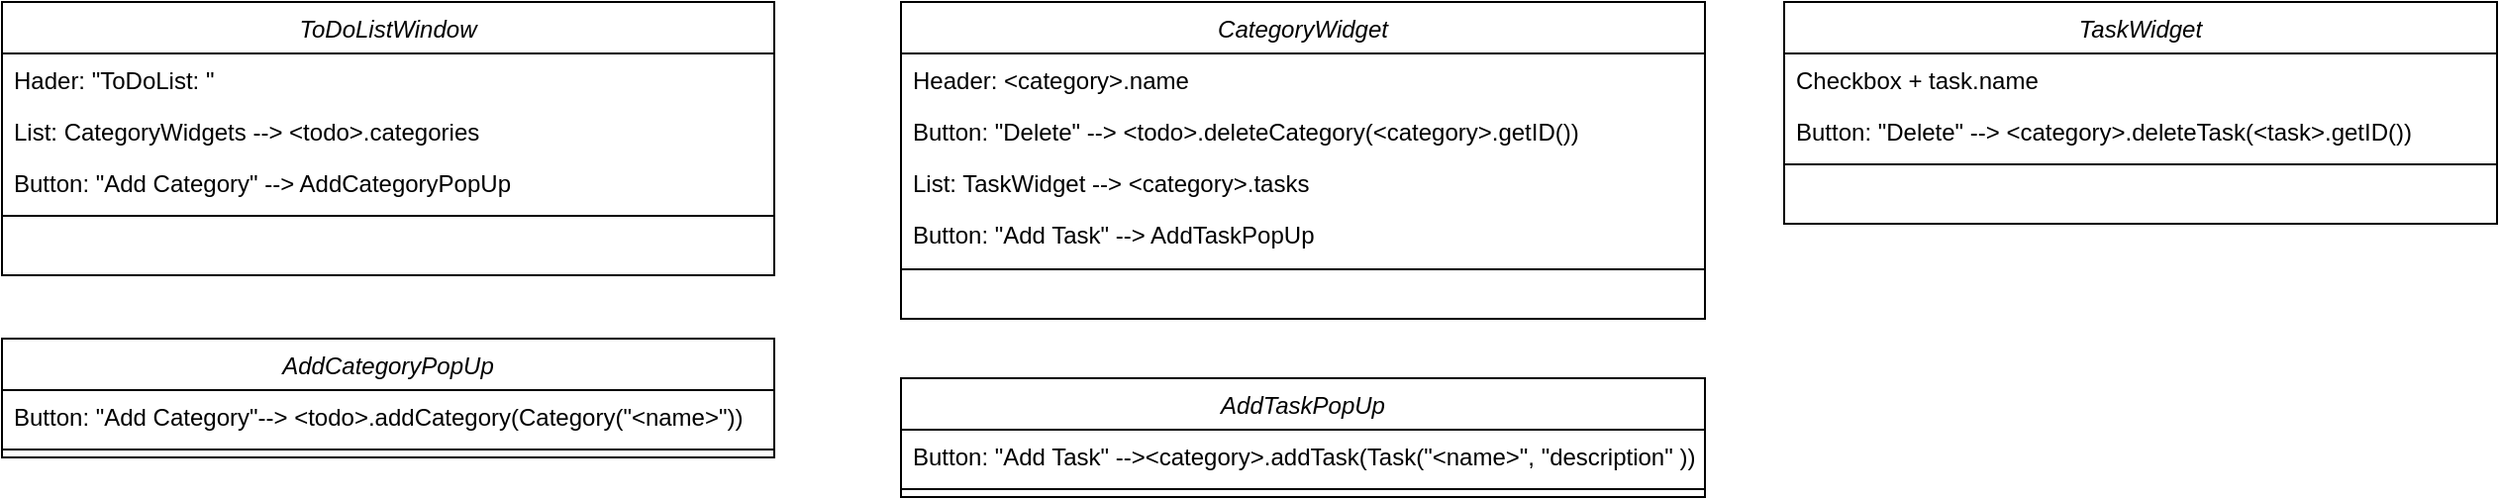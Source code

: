 <mxfile version="21.3.2" type="device">
  <diagram id="C5RBs43oDa-KdzZeNtuy" name="Page-1">
    <mxGraphModel dx="2313" dy="680" grid="1" gridSize="10" guides="1" tooltips="1" connect="1" arrows="1" fold="1" page="1" pageScale="1" pageWidth="827" pageHeight="1169" math="0" shadow="0">
      <root>
        <mxCell id="WIyWlLk6GJQsqaUBKTNV-0" />
        <mxCell id="WIyWlLk6GJQsqaUBKTNV-1" parent="WIyWlLk6GJQsqaUBKTNV-0" />
        <mxCell id="zkfFHV4jXpPFQw0GAbJ--0" value="ToDoListWindow" style="swimlane;fontStyle=2;align=center;verticalAlign=top;childLayout=stackLayout;horizontal=1;startSize=26;horizontalStack=0;resizeParent=1;resizeLast=0;collapsible=1;marginBottom=0;rounded=0;shadow=0;strokeWidth=1;" parent="WIyWlLk6GJQsqaUBKTNV-1" vertex="1">
          <mxGeometry x="-40" y="120" width="390" height="138" as="geometry">
            <mxRectangle x="230" y="140" width="160" height="26" as="alternateBounds" />
          </mxGeometry>
        </mxCell>
        <mxCell id="zkfFHV4jXpPFQw0GAbJ--1" value="Hader: &quot;ToDoList: &quot;" style="text;align=left;verticalAlign=top;spacingLeft=4;spacingRight=4;overflow=hidden;rotatable=0;points=[[0,0.5],[1,0.5]];portConstraint=eastwest;" parent="zkfFHV4jXpPFQw0GAbJ--0" vertex="1">
          <mxGeometry y="26" width="390" height="26" as="geometry" />
        </mxCell>
        <mxCell id="zkfFHV4jXpPFQw0GAbJ--5" value="List: CategoryWidgets --&gt; &lt;todo&gt;.categories" style="text;align=left;verticalAlign=top;spacingLeft=4;spacingRight=4;overflow=hidden;rotatable=0;points=[[0,0.5],[1,0.5]];portConstraint=eastwest;" parent="zkfFHV4jXpPFQw0GAbJ--0" vertex="1">
          <mxGeometry y="52" width="390" height="26" as="geometry" />
        </mxCell>
        <mxCell id="8Vihuv2YHN1od-Ri9SI2-0" value="Button: &quot;Add Category&quot; --&gt; AddCategoryPopUp" style="text;align=left;verticalAlign=top;spacingLeft=4;spacingRight=4;overflow=hidden;rotatable=0;points=[[0,0.5],[1,0.5]];portConstraint=eastwest;" vertex="1" parent="zkfFHV4jXpPFQw0GAbJ--0">
          <mxGeometry y="78" width="390" height="26" as="geometry" />
        </mxCell>
        <mxCell id="zkfFHV4jXpPFQw0GAbJ--4" value="" style="line;html=1;strokeWidth=1;align=left;verticalAlign=middle;spacingTop=-1;spacingLeft=3;spacingRight=3;rotatable=0;labelPosition=right;points=[];portConstraint=eastwest;" parent="zkfFHV4jXpPFQw0GAbJ--0" vertex="1">
          <mxGeometry y="104" width="390" height="8" as="geometry" />
        </mxCell>
        <mxCell id="8Vihuv2YHN1od-Ri9SI2-1" value="AddCategoryPopUp" style="swimlane;fontStyle=2;align=center;verticalAlign=top;childLayout=stackLayout;horizontal=1;startSize=26;horizontalStack=0;resizeParent=1;resizeLast=0;collapsible=1;marginBottom=0;rounded=0;shadow=0;strokeWidth=1;" vertex="1" parent="WIyWlLk6GJQsqaUBKTNV-1">
          <mxGeometry x="-40" y="290" width="390" height="60" as="geometry">
            <mxRectangle x="230" y="140" width="160" height="26" as="alternateBounds" />
          </mxGeometry>
        </mxCell>
        <mxCell id="8Vihuv2YHN1od-Ri9SI2-22" value="Button: &quot;Add Category&quot;--&gt; &lt;todo&gt;.addCategory(Category(&quot;&lt;name&gt;&quot;))" style="text;align=left;verticalAlign=top;spacingLeft=4;spacingRight=4;overflow=hidden;rotatable=0;points=[[0,0.5],[1,0.5]];portConstraint=eastwest;" vertex="1" parent="8Vihuv2YHN1od-Ri9SI2-1">
          <mxGeometry y="26" width="390" height="26" as="geometry" />
        </mxCell>
        <mxCell id="8Vihuv2YHN1od-Ri9SI2-5" value="" style="line;html=1;strokeWidth=1;align=left;verticalAlign=middle;spacingTop=-1;spacingLeft=3;spacingRight=3;rotatable=0;labelPosition=right;points=[];portConstraint=eastwest;" vertex="1" parent="8Vihuv2YHN1od-Ri9SI2-1">
          <mxGeometry y="52" width="390" height="8" as="geometry" />
        </mxCell>
        <mxCell id="8Vihuv2YHN1od-Ri9SI2-6" value="CategoryWidget" style="swimlane;fontStyle=2;align=center;verticalAlign=top;childLayout=stackLayout;horizontal=1;startSize=26;horizontalStack=0;resizeParent=1;resizeLast=0;collapsible=1;marginBottom=0;rounded=0;shadow=0;strokeWidth=1;" vertex="1" parent="WIyWlLk6GJQsqaUBKTNV-1">
          <mxGeometry x="414" y="120" width="406" height="160" as="geometry">
            <mxRectangle x="230" y="140" width="160" height="26" as="alternateBounds" />
          </mxGeometry>
        </mxCell>
        <mxCell id="8Vihuv2YHN1od-Ri9SI2-8" value="Header: &lt;category&gt;.name" style="text;align=left;verticalAlign=top;spacingLeft=4;spacingRight=4;overflow=hidden;rotatable=0;points=[[0,0.5],[1,0.5]];portConstraint=eastwest;" vertex="1" parent="8Vihuv2YHN1od-Ri9SI2-6">
          <mxGeometry y="26" width="406" height="26" as="geometry" />
        </mxCell>
        <mxCell id="8Vihuv2YHN1od-Ri9SI2-19" value="Button: &quot;Delete&quot; --&gt; &lt;todo&gt;.deleteCategory(&lt;category&gt;.getID())" style="text;align=left;verticalAlign=top;spacingLeft=4;spacingRight=4;overflow=hidden;rotatable=0;points=[[0,0.5],[1,0.5]];portConstraint=eastwest;" vertex="1" parent="8Vihuv2YHN1od-Ri9SI2-6">
          <mxGeometry y="52" width="406" height="26" as="geometry" />
        </mxCell>
        <mxCell id="8Vihuv2YHN1od-Ri9SI2-12" value="List: TaskWidget --&gt; &lt;category&gt;.tasks" style="text;align=left;verticalAlign=top;spacingLeft=4;spacingRight=4;overflow=hidden;rotatable=0;points=[[0,0.5],[1,0.5]];portConstraint=eastwest;" vertex="1" parent="8Vihuv2YHN1od-Ri9SI2-6">
          <mxGeometry y="78" width="406" height="26" as="geometry" />
        </mxCell>
        <mxCell id="8Vihuv2YHN1od-Ri9SI2-13" value="Button: &quot;Add Task&quot; --&gt; AddTaskPopUp" style="text;align=left;verticalAlign=top;spacingLeft=4;spacingRight=4;overflow=hidden;rotatable=0;points=[[0,0.5],[1,0.5]];portConstraint=eastwest;" vertex="1" parent="8Vihuv2YHN1od-Ri9SI2-6">
          <mxGeometry y="104" width="406" height="26" as="geometry" />
        </mxCell>
        <mxCell id="8Vihuv2YHN1od-Ri9SI2-7" value="" style="line;html=1;strokeWidth=1;align=left;verticalAlign=middle;spacingTop=-1;spacingLeft=3;spacingRight=3;rotatable=0;labelPosition=right;points=[];portConstraint=eastwest;" vertex="1" parent="8Vihuv2YHN1od-Ri9SI2-6">
          <mxGeometry y="130" width="406" height="10" as="geometry" />
        </mxCell>
        <mxCell id="8Vihuv2YHN1od-Ri9SI2-14" value="AddTaskPopUp" style="swimlane;fontStyle=2;align=center;verticalAlign=top;childLayout=stackLayout;horizontal=1;startSize=26;horizontalStack=0;resizeParent=1;resizeLast=0;collapsible=1;marginBottom=0;rounded=0;shadow=0;strokeWidth=1;" vertex="1" parent="WIyWlLk6GJQsqaUBKTNV-1">
          <mxGeometry x="414" y="310" width="406" height="60" as="geometry">
            <mxRectangle x="230" y="140" width="160" height="26" as="alternateBounds" />
          </mxGeometry>
        </mxCell>
        <mxCell id="8Vihuv2YHN1od-Ri9SI2-23" value="Button: &quot;Add Task&quot; --&gt;&lt;category&gt;.addTask(Task(&quot;&lt;name&gt;&quot;, &quot;description&quot; ))" style="text;align=left;verticalAlign=top;spacingLeft=4;spacingRight=4;overflow=hidden;rotatable=0;points=[[0,0.5],[1,0.5]];portConstraint=eastwest;" vertex="1" parent="8Vihuv2YHN1od-Ri9SI2-14">
          <mxGeometry y="26" width="406" height="26" as="geometry" />
        </mxCell>
        <mxCell id="8Vihuv2YHN1od-Ri9SI2-15" value="" style="line;html=1;strokeWidth=1;align=left;verticalAlign=middle;spacingTop=-1;spacingLeft=3;spacingRight=3;rotatable=0;labelPosition=right;points=[];portConstraint=eastwest;" vertex="1" parent="8Vihuv2YHN1od-Ri9SI2-14">
          <mxGeometry y="52" width="406" height="8" as="geometry" />
        </mxCell>
        <mxCell id="8Vihuv2YHN1od-Ri9SI2-16" value="TaskWidget" style="swimlane;fontStyle=2;align=center;verticalAlign=top;childLayout=stackLayout;horizontal=1;startSize=26;horizontalStack=0;resizeParent=1;resizeLast=0;collapsible=1;marginBottom=0;rounded=0;shadow=0;strokeWidth=1;" vertex="1" parent="WIyWlLk6GJQsqaUBKTNV-1">
          <mxGeometry x="860" y="120" width="360" height="112" as="geometry">
            <mxRectangle x="230" y="140" width="160" height="26" as="alternateBounds" />
          </mxGeometry>
        </mxCell>
        <mxCell id="8Vihuv2YHN1od-Ri9SI2-17" value="Checkbox + task.name" style="text;align=left;verticalAlign=top;spacingLeft=4;spacingRight=4;overflow=hidden;rotatable=0;points=[[0,0.5],[1,0.5]];portConstraint=eastwest;" vertex="1" parent="8Vihuv2YHN1od-Ri9SI2-16">
          <mxGeometry y="26" width="360" height="26" as="geometry" />
        </mxCell>
        <mxCell id="8Vihuv2YHN1od-Ri9SI2-21" value="Button: &quot;Delete&quot; --&gt; &lt;category&gt;.deleteTask(&lt;task&gt;.getID())" style="text;align=left;verticalAlign=top;spacingLeft=4;spacingRight=4;overflow=hidden;rotatable=0;points=[[0,0.5],[1,0.5]];portConstraint=eastwest;" vertex="1" parent="8Vihuv2YHN1od-Ri9SI2-16">
          <mxGeometry y="52" width="360" height="26" as="geometry" />
        </mxCell>
        <mxCell id="8Vihuv2YHN1od-Ri9SI2-20" value="" style="line;html=1;strokeWidth=1;align=left;verticalAlign=middle;spacingTop=-1;spacingLeft=3;spacingRight=3;rotatable=0;labelPosition=right;points=[];portConstraint=eastwest;" vertex="1" parent="8Vihuv2YHN1od-Ri9SI2-16">
          <mxGeometry y="78" width="360" height="8" as="geometry" />
        </mxCell>
      </root>
    </mxGraphModel>
  </diagram>
</mxfile>
